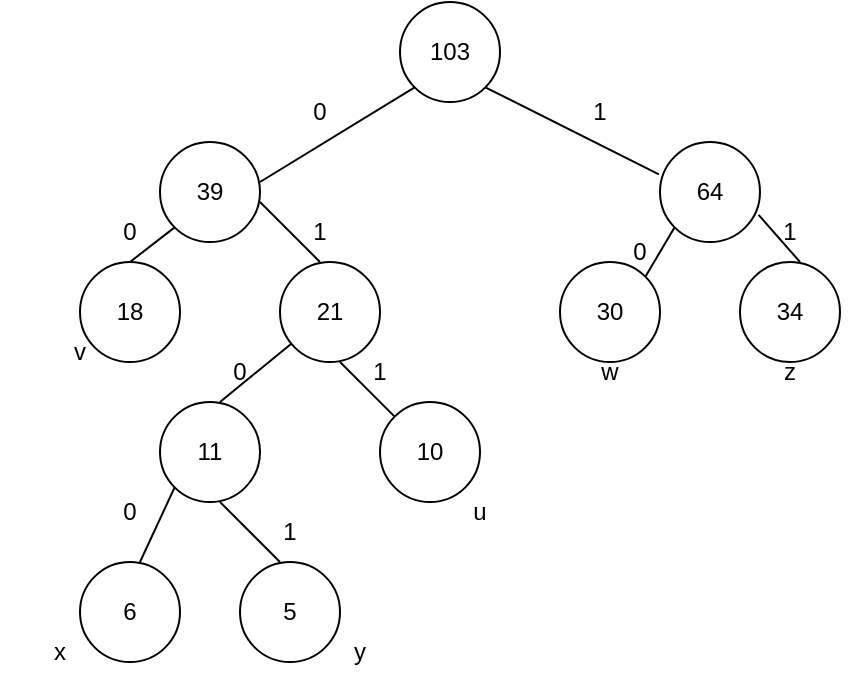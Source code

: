 <mxfile version="22.1.18" type="github" pages="2">
  <diagram id="AcbrFix7AfDoSORyB-YN" name="第 1 页">
    <mxGraphModel dx="771" dy="438" grid="1" gridSize="10" guides="1" tooltips="1" connect="1" arrows="1" fold="1" page="1" pageScale="1" pageWidth="827" pageHeight="1169" math="0" shadow="0">
      <root>
        <mxCell id="0" />
        <mxCell id="1" parent="0" />
        <mxCell id="KVYJ3tRFFbA36QnZbli8-1" value="103" style="ellipse;whiteSpace=wrap;html=1;aspect=fixed;" vertex="1" parent="1">
          <mxGeometry x="630" y="560" width="50" height="50" as="geometry" />
        </mxCell>
        <mxCell id="KVYJ3tRFFbA36QnZbli8-2" value="64" style="ellipse;whiteSpace=wrap;html=1;aspect=fixed;" vertex="1" parent="1">
          <mxGeometry x="760" y="630" width="50" height="50" as="geometry" />
        </mxCell>
        <mxCell id="KVYJ3tRFFbA36QnZbli8-3" value="34" style="ellipse;whiteSpace=wrap;html=1;aspect=fixed;" vertex="1" parent="1">
          <mxGeometry x="800" y="690" width="50" height="50" as="geometry" />
        </mxCell>
        <mxCell id="KVYJ3tRFFbA36QnZbli8-4" value="30" style="ellipse;whiteSpace=wrap;html=1;aspect=fixed;" vertex="1" parent="1">
          <mxGeometry x="710" y="690" width="50" height="50" as="geometry" />
        </mxCell>
        <mxCell id="KVYJ3tRFFbA36QnZbli8-5" value="39" style="ellipse;whiteSpace=wrap;html=1;aspect=fixed;" vertex="1" parent="1">
          <mxGeometry x="510" y="630" width="50" height="50" as="geometry" />
        </mxCell>
        <mxCell id="KVYJ3tRFFbA36QnZbli8-6" value="18" style="ellipse;whiteSpace=wrap;html=1;aspect=fixed;" vertex="1" parent="1">
          <mxGeometry x="470" y="690" width="50" height="50" as="geometry" />
        </mxCell>
        <mxCell id="KVYJ3tRFFbA36QnZbli8-7" value="21" style="ellipse;whiteSpace=wrap;html=1;aspect=fixed;" vertex="1" parent="1">
          <mxGeometry x="570" y="690" width="50" height="50" as="geometry" />
        </mxCell>
        <mxCell id="KVYJ3tRFFbA36QnZbli8-8" value="10" style="ellipse;whiteSpace=wrap;html=1;aspect=fixed;" vertex="1" parent="1">
          <mxGeometry x="620" y="760" width="50" height="50" as="geometry" />
        </mxCell>
        <mxCell id="KVYJ3tRFFbA36QnZbli8-9" value="11" style="ellipse;whiteSpace=wrap;html=1;aspect=fixed;" vertex="1" parent="1">
          <mxGeometry x="510" y="760" width="50" height="50" as="geometry" />
        </mxCell>
        <mxCell id="KVYJ3tRFFbA36QnZbli8-10" value="5" style="ellipse;whiteSpace=wrap;html=1;aspect=fixed;" vertex="1" parent="1">
          <mxGeometry x="550" y="840" width="50" height="50" as="geometry" />
        </mxCell>
        <mxCell id="KVYJ3tRFFbA36QnZbli8-11" value="6" style="ellipse;whiteSpace=wrap;html=1;aspect=fixed;" vertex="1" parent="1">
          <mxGeometry x="470" y="840" width="50" height="50" as="geometry" />
        </mxCell>
        <mxCell id="KVYJ3tRFFbA36QnZbli8-13" value="" style="endArrow=none;html=1;rounded=0;" edge="1" parent="1" target="KVYJ3tRFFbA36QnZbli8-7">
          <mxGeometry width="50" height="50" relative="1" as="geometry">
            <mxPoint x="540" y="760" as="sourcePoint" />
            <mxPoint x="570" y="730" as="targetPoint" />
          </mxGeometry>
        </mxCell>
        <mxCell id="KVYJ3tRFFbA36QnZbli8-14" value="" style="endArrow=none;html=1;rounded=0;exitX=0.5;exitY=0;exitDx=0;exitDy=0;entryX=0;entryY=1;entryDx=0;entryDy=0;" edge="1" parent="1" source="KVYJ3tRFFbA36QnZbli8-6" target="KVYJ3tRFFbA36QnZbli8-5">
          <mxGeometry width="50" height="50" relative="1" as="geometry">
            <mxPoint x="490" y="700" as="sourcePoint" />
            <mxPoint x="520" y="670" as="targetPoint" />
          </mxGeometry>
        </mxCell>
        <mxCell id="KVYJ3tRFFbA36QnZbli8-15" value="" style="endArrow=none;html=1;rounded=0;exitX=1;exitY=0;exitDx=0;exitDy=0;entryX=0;entryY=1;entryDx=0;entryDy=0;" edge="1" parent="1" source="KVYJ3tRFFbA36QnZbli8-4" target="KVYJ3tRFFbA36QnZbli8-2">
          <mxGeometry width="50" height="50" relative="1" as="geometry">
            <mxPoint x="750" y="700" as="sourcePoint" />
            <mxPoint x="780" y="670" as="targetPoint" />
          </mxGeometry>
        </mxCell>
        <mxCell id="KVYJ3tRFFbA36QnZbli8-16" value="" style="endArrow=none;html=1;rounded=0;entryX=0;entryY=1;entryDx=0;entryDy=0;" edge="1" parent="1" target="KVYJ3tRFFbA36QnZbli8-1">
          <mxGeometry width="50" height="50" relative="1" as="geometry">
            <mxPoint x="560" y="650" as="sourcePoint" />
            <mxPoint x="640" y="600" as="targetPoint" />
          </mxGeometry>
        </mxCell>
        <mxCell id="KVYJ3tRFFbA36QnZbli8-18" value="" style="endArrow=none;html=1;rounded=0;exitX=-0.011;exitY=0.323;exitDx=0;exitDy=0;entryX=1;entryY=1;entryDx=0;entryDy=0;exitPerimeter=0;" edge="1" parent="1" source="KVYJ3tRFFbA36QnZbli8-2" target="KVYJ3tRFFbA36QnZbli8-1">
          <mxGeometry width="50" height="50" relative="1" as="geometry">
            <mxPoint x="710" y="615" as="sourcePoint" />
            <mxPoint x="680" y="585" as="targetPoint" />
          </mxGeometry>
        </mxCell>
        <mxCell id="KVYJ3tRFFbA36QnZbli8-19" value="" style="endArrow=none;html=1;rounded=0;entryX=0.986;entryY=0.729;entryDx=0;entryDy=0;entryPerimeter=0;" edge="1" parent="1" target="KVYJ3tRFFbA36QnZbli8-2">
          <mxGeometry width="50" height="50" relative="1" as="geometry">
            <mxPoint x="830" y="690" as="sourcePoint" />
            <mxPoint x="800" y="660" as="targetPoint" />
          </mxGeometry>
        </mxCell>
        <mxCell id="KVYJ3tRFFbA36QnZbli8-20" value="" style="endArrow=none;html=1;rounded=0;" edge="1" parent="1">
          <mxGeometry width="50" height="50" relative="1" as="geometry">
            <mxPoint x="590" y="690" as="sourcePoint" />
            <mxPoint x="560" y="660" as="targetPoint" />
          </mxGeometry>
        </mxCell>
        <mxCell id="KVYJ3tRFFbA36QnZbli8-21" value="" style="endArrow=none;html=1;rounded=0;exitX=0;exitY=0;exitDx=0;exitDy=0;" edge="1" parent="1" source="KVYJ3tRFFbA36QnZbli8-8">
          <mxGeometry width="50" height="50" relative="1" as="geometry">
            <mxPoint x="630" y="770" as="sourcePoint" />
            <mxPoint x="600" y="740" as="targetPoint" />
          </mxGeometry>
        </mxCell>
        <mxCell id="KVYJ3tRFFbA36QnZbli8-22" value="" style="endArrow=none;html=1;rounded=0;" edge="1" parent="1">
          <mxGeometry width="50" height="50" relative="1" as="geometry">
            <mxPoint x="570" y="840" as="sourcePoint" />
            <mxPoint x="540" y="810" as="targetPoint" />
          </mxGeometry>
        </mxCell>
        <mxCell id="KVYJ3tRFFbA36QnZbli8-23" value="0" style="text;html=1;strokeColor=none;fillColor=none;align=center;verticalAlign=middle;whiteSpace=wrap;rounded=0;" vertex="1" parent="1">
          <mxGeometry x="560" y="600" width="60" height="30" as="geometry" />
        </mxCell>
        <mxCell id="KVYJ3tRFFbA36QnZbli8-24" value="1" style="text;html=1;strokeColor=none;fillColor=none;align=center;verticalAlign=middle;whiteSpace=wrap;rounded=0;" vertex="1" parent="1">
          <mxGeometry x="700" y="600" width="60" height="30" as="geometry" />
        </mxCell>
        <mxCell id="KVYJ3tRFFbA36QnZbli8-25" value="0" style="text;html=1;strokeColor=none;fillColor=none;align=center;verticalAlign=middle;whiteSpace=wrap;rounded=0;" vertex="1" parent="1">
          <mxGeometry x="465" y="660" width="60" height="30" as="geometry" />
        </mxCell>
        <mxCell id="KVYJ3tRFFbA36QnZbli8-26" value="0" style="text;html=1;strokeColor=none;fillColor=none;align=center;verticalAlign=middle;whiteSpace=wrap;rounded=0;" vertex="1" parent="1">
          <mxGeometry x="520" y="730" width="60" height="30" as="geometry" />
        </mxCell>
        <mxCell id="KVYJ3tRFFbA36QnZbli8-28" value="" style="endArrow=none;html=1;rounded=0;entryX=0;entryY=1;entryDx=0;entryDy=0;" edge="1" parent="1" target="KVYJ3tRFFbA36QnZbli8-9">
          <mxGeometry width="50" height="50" relative="1" as="geometry">
            <mxPoint x="500" y="840" as="sourcePoint" />
            <mxPoint x="482.857" y="820" as="targetPoint" />
          </mxGeometry>
        </mxCell>
        <mxCell id="KVYJ3tRFFbA36QnZbli8-29" value="0" style="text;html=1;strokeColor=none;fillColor=none;align=center;verticalAlign=middle;whiteSpace=wrap;rounded=0;" vertex="1" parent="1">
          <mxGeometry x="720" y="670" width="60" height="30" as="geometry" />
        </mxCell>
        <mxCell id="KVYJ3tRFFbA36QnZbli8-30" value="1" style="text;html=1;strokeColor=none;fillColor=none;align=center;verticalAlign=middle;whiteSpace=wrap;rounded=0;" vertex="1" parent="1">
          <mxGeometry x="795" y="660" width="60" height="30" as="geometry" />
        </mxCell>
        <mxCell id="KVYJ3tRFFbA36QnZbli8-31" value="1" style="text;html=1;strokeColor=none;fillColor=none;align=center;verticalAlign=middle;whiteSpace=wrap;rounded=0;" vertex="1" parent="1">
          <mxGeometry x="560" y="660" width="60" height="30" as="geometry" />
        </mxCell>
        <mxCell id="KVYJ3tRFFbA36QnZbli8-32" value="1" style="text;html=1;strokeColor=none;fillColor=none;align=center;verticalAlign=middle;whiteSpace=wrap;rounded=0;" vertex="1" parent="1">
          <mxGeometry x="590" y="730" width="60" height="30" as="geometry" />
        </mxCell>
        <mxCell id="KVYJ3tRFFbA36QnZbli8-33" value="1" style="text;html=1;strokeColor=none;fillColor=none;align=center;verticalAlign=middle;whiteSpace=wrap;rounded=0;" vertex="1" parent="1">
          <mxGeometry x="545" y="810" width="60" height="30" as="geometry" />
        </mxCell>
        <mxCell id="KVYJ3tRFFbA36QnZbli8-34" value="0" style="text;html=1;strokeColor=none;fillColor=none;align=center;verticalAlign=middle;whiteSpace=wrap;rounded=0;" vertex="1" parent="1">
          <mxGeometry x="465" y="800" width="60" height="30" as="geometry" />
        </mxCell>
        <mxCell id="KVYJ3tRFFbA36QnZbli8-38" value="x" style="text;html=1;strokeColor=none;fillColor=none;align=center;verticalAlign=middle;whiteSpace=wrap;rounded=0;" vertex="1" parent="1">
          <mxGeometry x="430" y="870" width="60" height="30" as="geometry" />
        </mxCell>
        <mxCell id="KVYJ3tRFFbA36QnZbli8-39" value="y" style="text;html=1;strokeColor=none;fillColor=none;align=center;verticalAlign=middle;whiteSpace=wrap;rounded=0;" vertex="1" parent="1">
          <mxGeometry x="580" y="870" width="60" height="30" as="geometry" />
        </mxCell>
        <mxCell id="KVYJ3tRFFbA36QnZbli8-40" value="u" style="text;html=1;strokeColor=none;fillColor=none;align=center;verticalAlign=middle;whiteSpace=wrap;rounded=0;" vertex="1" parent="1">
          <mxGeometry x="640" y="800" width="60" height="30" as="geometry" />
        </mxCell>
        <mxCell id="KVYJ3tRFFbA36QnZbli8-41" value="v" style="text;html=1;strokeColor=none;fillColor=none;align=center;verticalAlign=middle;whiteSpace=wrap;rounded=0;" vertex="1" parent="1">
          <mxGeometry x="440" y="720" width="60" height="30" as="geometry" />
        </mxCell>
        <mxCell id="KVYJ3tRFFbA36QnZbli8-42" value="w" style="text;html=1;strokeColor=none;fillColor=none;align=center;verticalAlign=middle;whiteSpace=wrap;rounded=0;" vertex="1" parent="1">
          <mxGeometry x="705" y="730" width="60" height="30" as="geometry" />
        </mxCell>
        <mxCell id="KVYJ3tRFFbA36QnZbli8-43" value="z" style="text;html=1;strokeColor=none;fillColor=none;align=center;verticalAlign=middle;whiteSpace=wrap;rounded=0;" vertex="1" parent="1">
          <mxGeometry x="795" y="730" width="60" height="30" as="geometry" />
        </mxCell>
      </root>
    </mxGraphModel>
  </diagram>
  <diagram id="Nz6tQjauu0e2ERZuLKJb" name="第 2 页">
    <mxGraphModel dx="1002" dy="569" grid="1" gridSize="10" guides="1" tooltips="1" connect="1" arrows="1" fold="1" page="1" pageScale="1" pageWidth="827" pageHeight="1169" math="0" shadow="0">
      <root>
        <mxCell id="0" />
        <mxCell id="1" parent="0" />
      </root>
    </mxGraphModel>
  </diagram>
</mxfile>

